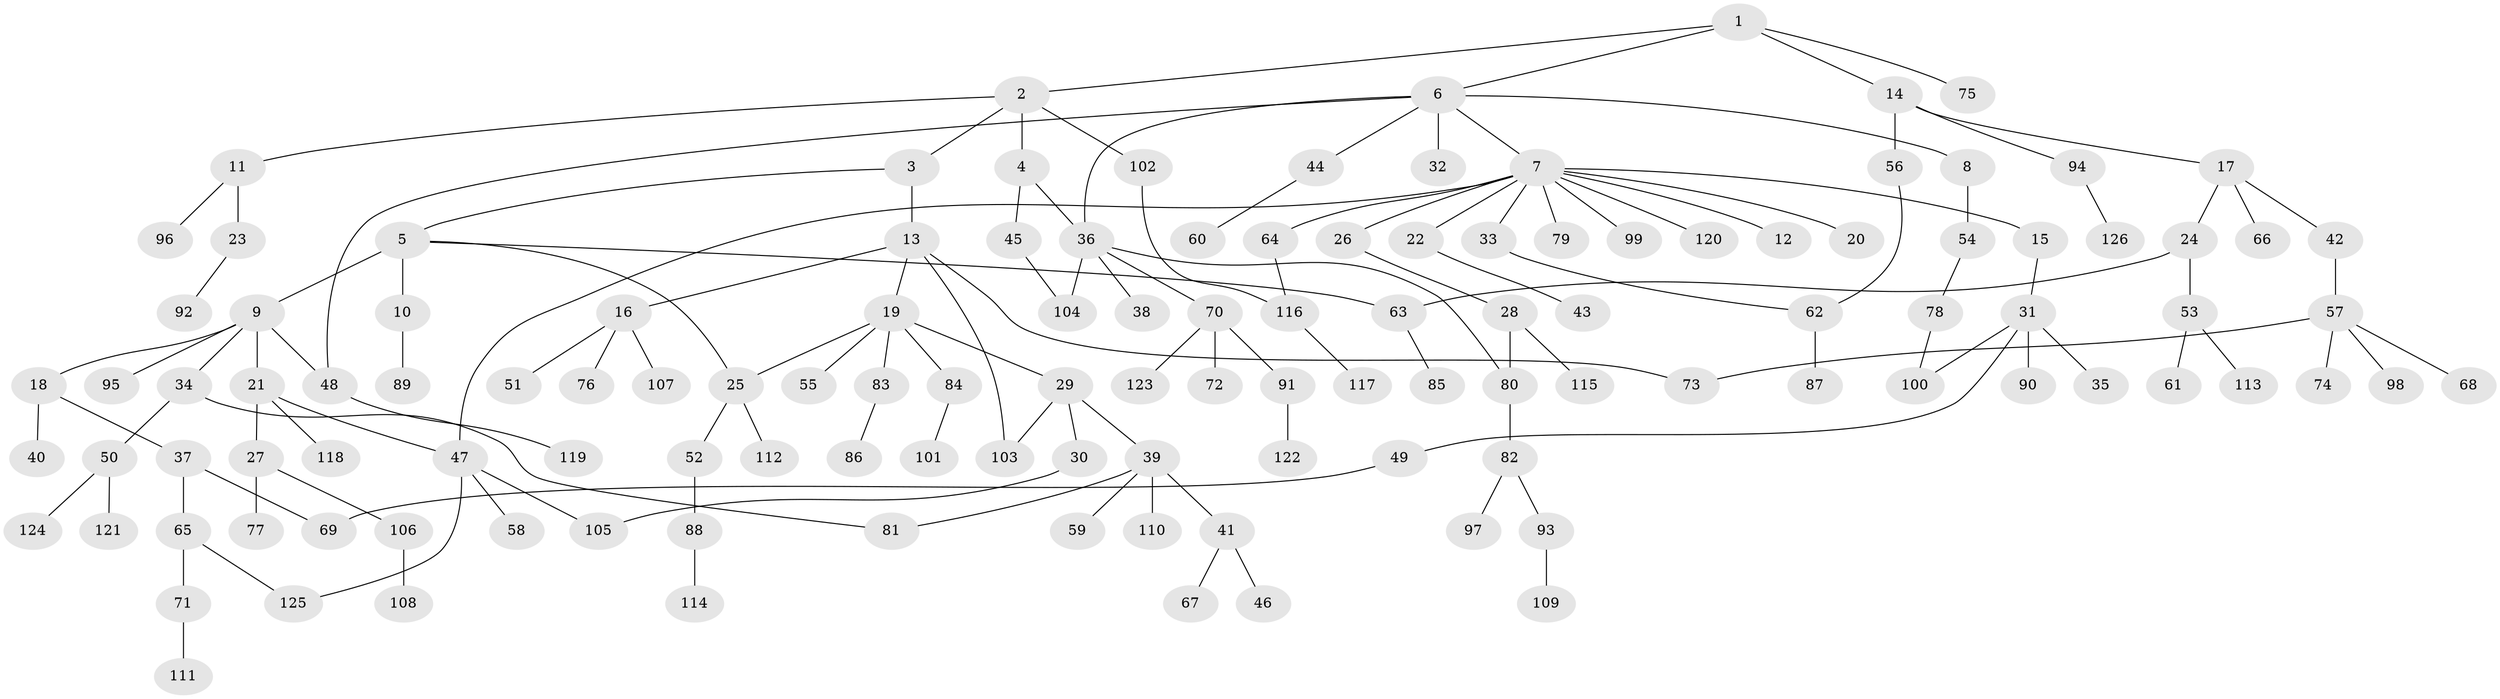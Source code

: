// Generated by graph-tools (version 1.1) at 2025/13/03/09/25 04:13:32]
// undirected, 126 vertices, 141 edges
graph export_dot {
graph [start="1"]
  node [color=gray90,style=filled];
  1;
  2;
  3;
  4;
  5;
  6;
  7;
  8;
  9;
  10;
  11;
  12;
  13;
  14;
  15;
  16;
  17;
  18;
  19;
  20;
  21;
  22;
  23;
  24;
  25;
  26;
  27;
  28;
  29;
  30;
  31;
  32;
  33;
  34;
  35;
  36;
  37;
  38;
  39;
  40;
  41;
  42;
  43;
  44;
  45;
  46;
  47;
  48;
  49;
  50;
  51;
  52;
  53;
  54;
  55;
  56;
  57;
  58;
  59;
  60;
  61;
  62;
  63;
  64;
  65;
  66;
  67;
  68;
  69;
  70;
  71;
  72;
  73;
  74;
  75;
  76;
  77;
  78;
  79;
  80;
  81;
  82;
  83;
  84;
  85;
  86;
  87;
  88;
  89;
  90;
  91;
  92;
  93;
  94;
  95;
  96;
  97;
  98;
  99;
  100;
  101;
  102;
  103;
  104;
  105;
  106;
  107;
  108;
  109;
  110;
  111;
  112;
  113;
  114;
  115;
  116;
  117;
  118;
  119;
  120;
  121;
  122;
  123;
  124;
  125;
  126;
  1 -- 2;
  1 -- 6;
  1 -- 14;
  1 -- 75;
  2 -- 3;
  2 -- 4;
  2 -- 11;
  2 -- 102;
  3 -- 5;
  3 -- 13;
  4 -- 45;
  4 -- 36;
  5 -- 9;
  5 -- 10;
  5 -- 63;
  5 -- 25;
  6 -- 7;
  6 -- 8;
  6 -- 32;
  6 -- 36;
  6 -- 44;
  6 -- 48;
  7 -- 12;
  7 -- 15;
  7 -- 20;
  7 -- 22;
  7 -- 26;
  7 -- 33;
  7 -- 64;
  7 -- 79;
  7 -- 99;
  7 -- 120;
  7 -- 47;
  8 -- 54;
  9 -- 18;
  9 -- 21;
  9 -- 34;
  9 -- 48;
  9 -- 95;
  10 -- 89;
  11 -- 23;
  11 -- 96;
  13 -- 16;
  13 -- 19;
  13 -- 103;
  13 -- 73;
  14 -- 17;
  14 -- 56;
  14 -- 94;
  15 -- 31;
  16 -- 51;
  16 -- 76;
  16 -- 107;
  17 -- 24;
  17 -- 42;
  17 -- 66;
  18 -- 37;
  18 -- 40;
  19 -- 25;
  19 -- 29;
  19 -- 55;
  19 -- 83;
  19 -- 84;
  21 -- 27;
  21 -- 47;
  21 -- 118;
  22 -- 43;
  23 -- 92;
  24 -- 53;
  24 -- 63;
  25 -- 52;
  25 -- 112;
  26 -- 28;
  27 -- 77;
  27 -- 106;
  28 -- 115;
  28 -- 80;
  29 -- 30;
  29 -- 39;
  29 -- 103;
  30 -- 105;
  31 -- 35;
  31 -- 49;
  31 -- 90;
  31 -- 100;
  33 -- 62;
  34 -- 50;
  34 -- 81;
  36 -- 38;
  36 -- 70;
  36 -- 80;
  36 -- 104;
  37 -- 65;
  37 -- 69;
  39 -- 41;
  39 -- 59;
  39 -- 81;
  39 -- 110;
  41 -- 46;
  41 -- 67;
  42 -- 57;
  44 -- 60;
  45 -- 104;
  47 -- 58;
  47 -- 105;
  47 -- 125;
  48 -- 119;
  49 -- 69;
  50 -- 121;
  50 -- 124;
  52 -- 88;
  53 -- 61;
  53 -- 113;
  54 -- 78;
  56 -- 62;
  57 -- 68;
  57 -- 73;
  57 -- 74;
  57 -- 98;
  62 -- 87;
  63 -- 85;
  64 -- 116;
  65 -- 71;
  65 -- 125;
  70 -- 72;
  70 -- 91;
  70 -- 123;
  71 -- 111;
  78 -- 100;
  80 -- 82;
  82 -- 93;
  82 -- 97;
  83 -- 86;
  84 -- 101;
  88 -- 114;
  91 -- 122;
  93 -- 109;
  94 -- 126;
  102 -- 116;
  106 -- 108;
  116 -- 117;
}
